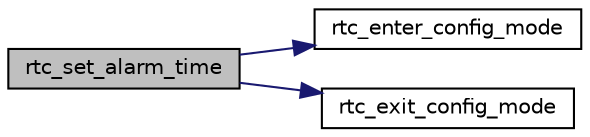 digraph "rtc_set_alarm_time"
{
  edge [fontname="Helvetica",fontsize="10",labelfontname="Helvetica",labelfontsize="10"];
  node [fontname="Helvetica",fontsize="10",shape=record];
  rankdir="LR";
  Node1 [label="rtc_set_alarm_time",height=0.2,width=0.4,color="black", fillcolor="grey75", style="filled", fontcolor="black"];
  Node1 -> Node2 [color="midnightblue",fontsize="10",style="solid",fontname="Helvetica"];
  Node2 [label="rtc_enter_config_mode",height=0.2,width=0.4,color="black", fillcolor="white", style="filled",URL="$group__rtc__file.html#gaf911a07f668e8be5f719065c44015b02"];
  Node1 -> Node3 [color="midnightblue",fontsize="10",style="solid",fontname="Helvetica"];
  Node3 [label="rtc_exit_config_mode",height=0.2,width=0.4,color="black", fillcolor="white", style="filled",URL="$group__rtc__file.html#ga9adb9cf0f6b7d17a7c8ee0e6addf5be9"];
}
